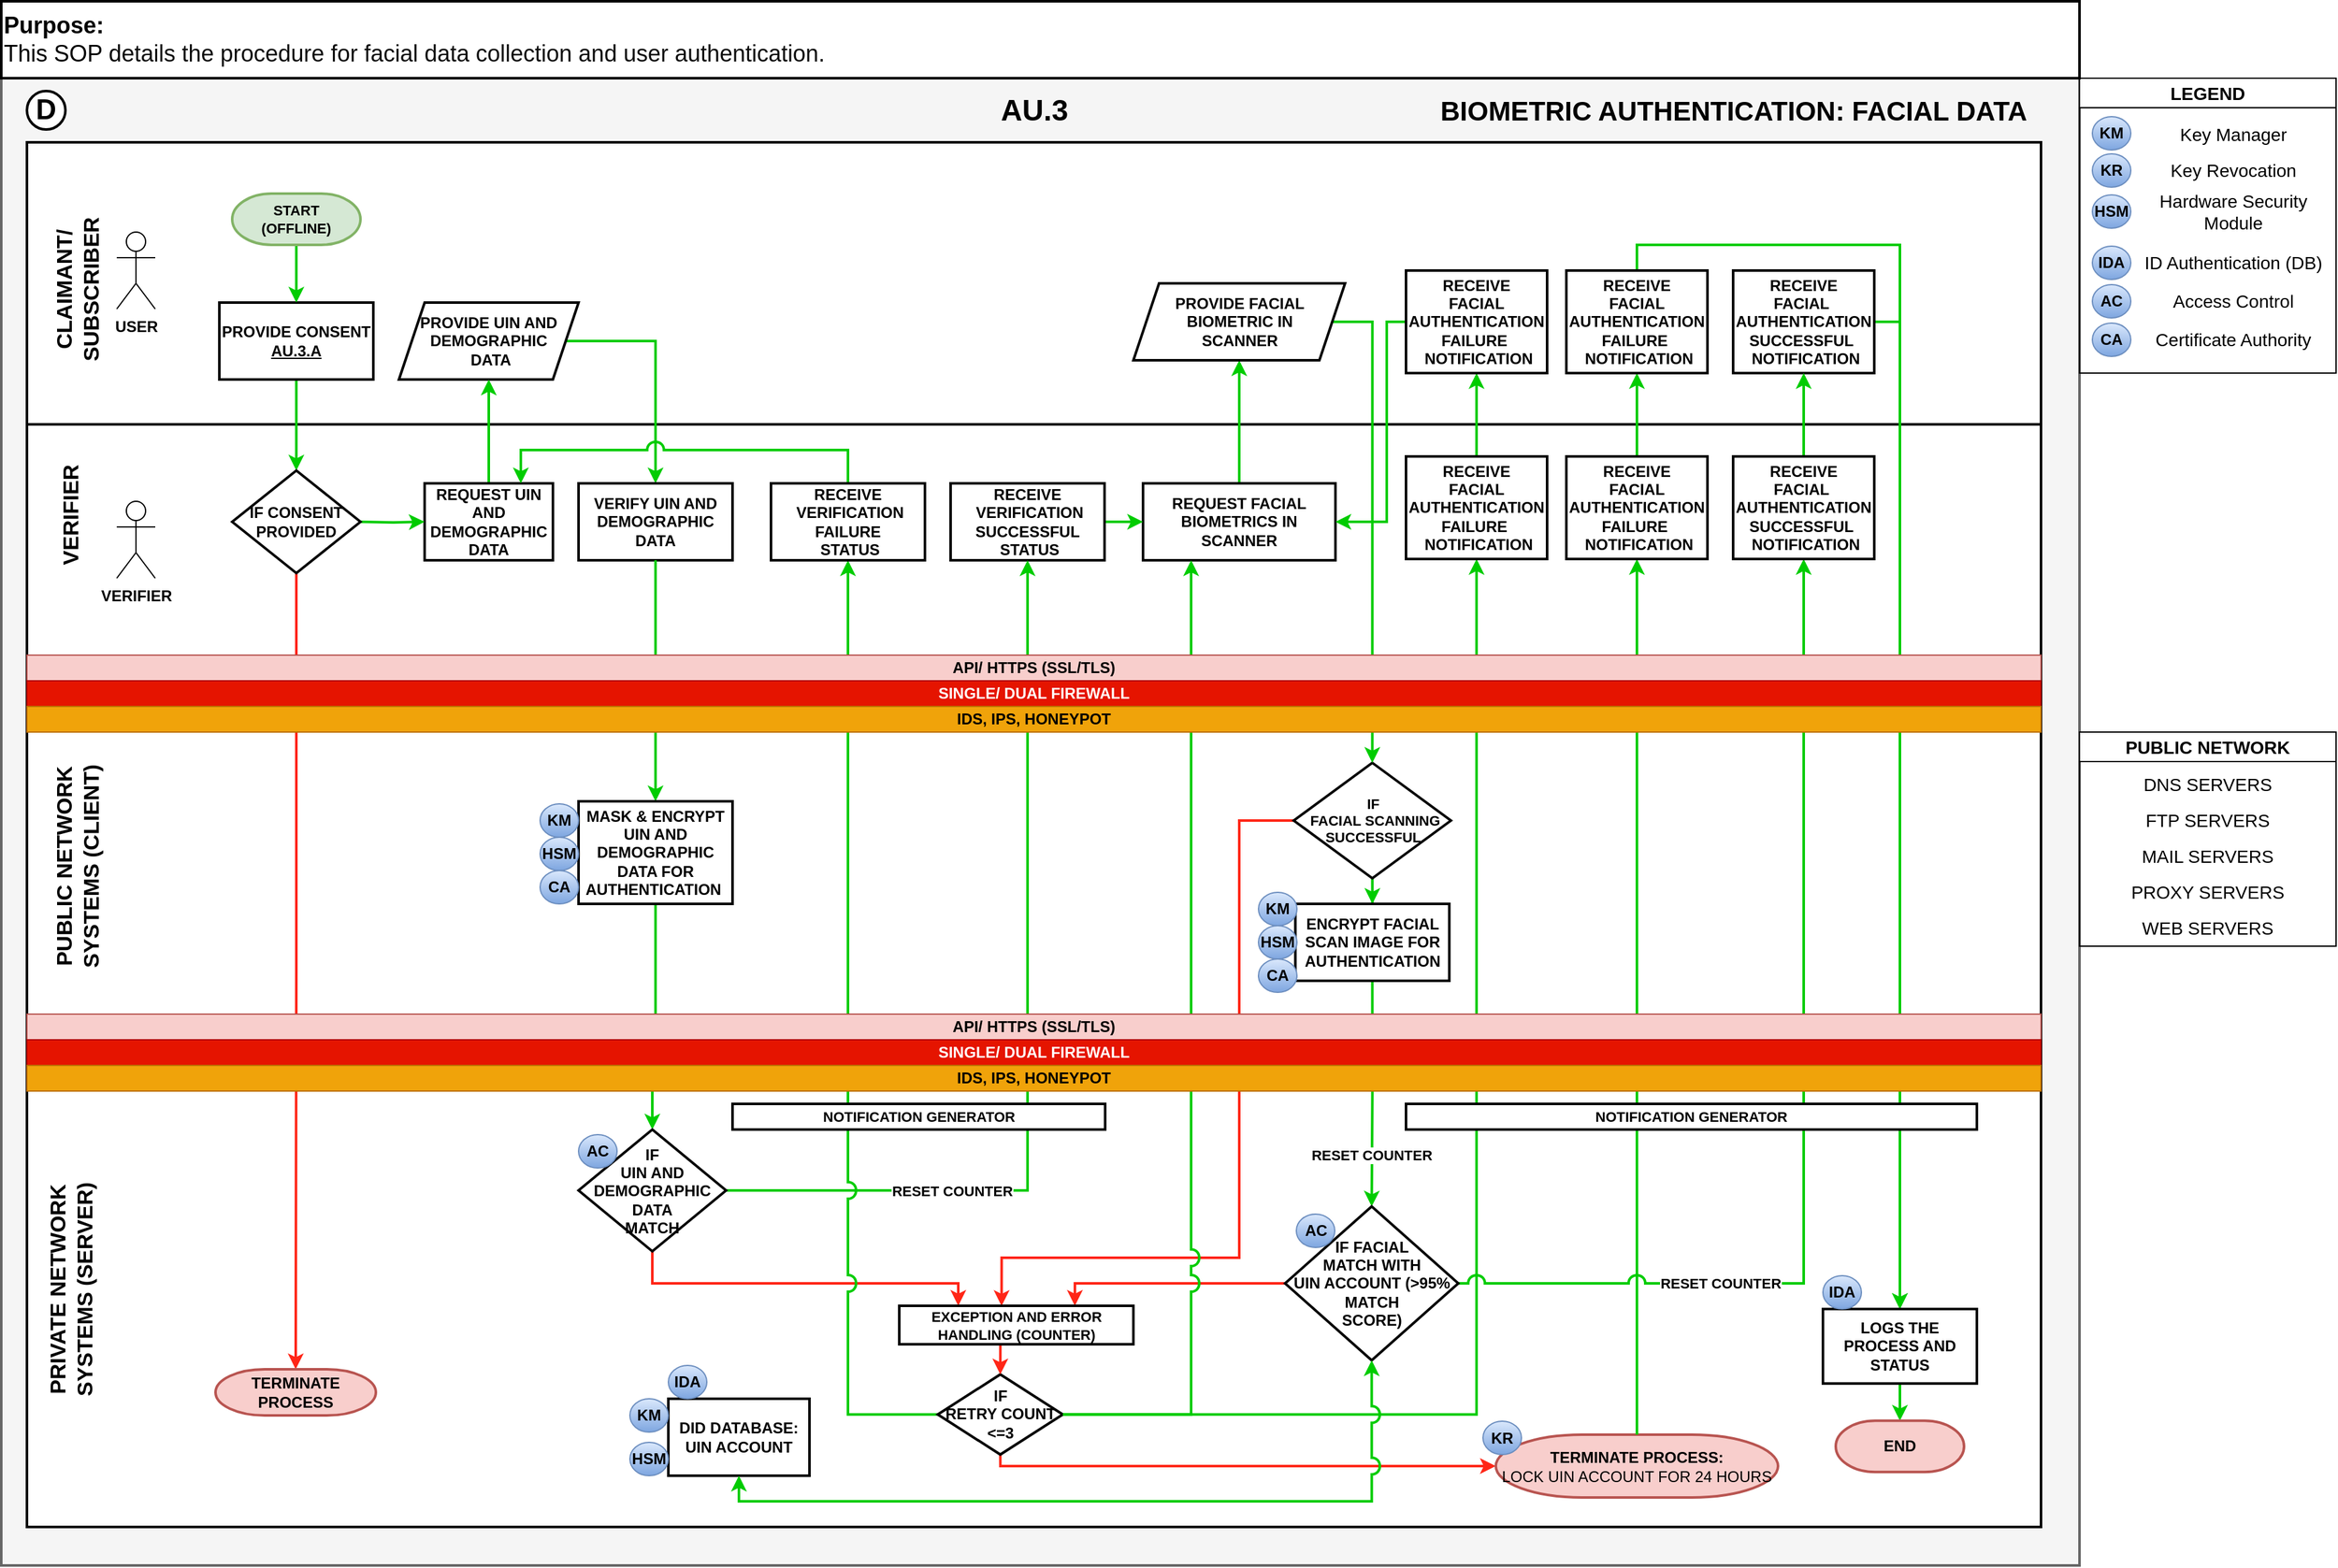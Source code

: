 <mxfile version="24.1.0" type="device">
  <diagram id="vp-JXyds5bN-aW-dB0vy" name="Page-1">
    <mxGraphModel dx="-2790" dy="1829" grid="1" gridSize="10" guides="1" tooltips="1" connect="1" arrows="1" fold="1" page="1" pageScale="1" pageWidth="1920" pageHeight="1200" math="0" shadow="0">
      <root>
        <mxCell id="0" />
        <mxCell id="1" parent="0" />
        <mxCell id="WGikCfpP0tgG0fMGWrLk-1" value="" style="rounded=0;whiteSpace=wrap;html=1;fontSize=22;fillColor=#f5f5f5;fontColor=#333333;strokeColor=#666666;direction=east;strokeWidth=2;fontStyle=1" parent="1" vertex="1">
          <mxGeometry x="3870" y="40" width="1620" height="1160" as="geometry" />
        </mxCell>
        <mxCell id="WGikCfpP0tgG0fMGWrLk-2" value="" style="rounded=0;whiteSpace=wrap;html=1;strokeWidth=2;fontStyle=1" parent="1" vertex="1">
          <mxGeometry x="3890" y="800" width="1570" height="370" as="geometry" />
        </mxCell>
        <mxCell id="WGikCfpP0tgG0fMGWrLk-3" value="" style="rounded=0;whiteSpace=wrap;html=1;strokeWidth=2;fontStyle=1" parent="1" vertex="1">
          <mxGeometry x="3890" y="90" width="1570" height="220" as="geometry" />
        </mxCell>
        <mxCell id="WGikCfpP0tgG0fMGWrLk-4" value="" style="rounded=0;whiteSpace=wrap;html=1;strokeWidth=2;fontStyle=1" parent="1" vertex="1">
          <mxGeometry x="3890" y="310" width="1570" height="220" as="geometry" />
        </mxCell>
        <mxCell id="WGikCfpP0tgG0fMGWrLk-5" value="" style="rounded=0;whiteSpace=wrap;html=1;strokeWidth=2;fontStyle=1" parent="1" vertex="1">
          <mxGeometry x="3890" y="530" width="1570" height="270" as="geometry" />
        </mxCell>
        <mxCell id="WGikCfpP0tgG0fMGWrLk-6" style="edgeStyle=orthogonalEdgeStyle;rounded=0;orthogonalLoop=1;jettySize=auto;html=1;exitX=0.5;exitY=1;exitDx=0;exitDy=0;strokeColor=#00CC00;strokeWidth=2;fontStyle=1" parent="1" source="WGikCfpP0tgG0fMGWrLk-7" target="WGikCfpP0tgG0fMGWrLk-25" edge="1">
          <mxGeometry relative="1" as="geometry" />
        </mxCell>
        <mxCell id="WGikCfpP0tgG0fMGWrLk-7" value="PROVIDE CONSENT&lt;br&gt;&lt;u&gt;AU.3.A&lt;/u&gt;" style="rounded=0;whiteSpace=wrap;html=1;strokeWidth=2;fontStyle=1" parent="1" vertex="1">
          <mxGeometry x="4040" y="215" width="120" height="60" as="geometry" />
        </mxCell>
        <mxCell id="WGikCfpP0tgG0fMGWrLk-8" style="edgeStyle=orthogonalEdgeStyle;rounded=0;orthogonalLoop=1;jettySize=auto;html=1;exitX=1;exitY=0.5;exitDx=0;exitDy=0;strokeColor=#00CC00;strokeWidth=2;fontStyle=1" parent="1" source="WGikCfpP0tgG0fMGWrLk-9" target="WGikCfpP0tgG0fMGWrLk-20" edge="1">
          <mxGeometry relative="1" as="geometry">
            <Array as="points">
              <mxPoint x="4380" y="245" />
            </Array>
          </mxGeometry>
        </mxCell>
        <mxCell id="WGikCfpP0tgG0fMGWrLk-9" value="PROVIDE UIN AND DEMOGRAPHIC&lt;br&gt;&amp;nbsp;DATA" style="rounded=0;whiteSpace=wrap;html=1;strokeWidth=2;fontStyle=1;shape=parallelogram;perimeter=parallelogramPerimeter;fixedSize=1;" parent="1" vertex="1">
          <mxGeometry x="4180" y="215" width="140" height="60" as="geometry" />
        </mxCell>
        <mxCell id="WGikCfpP0tgG0fMGWrLk-10" style="edgeStyle=orthogonalEdgeStyle;rounded=0;orthogonalLoop=1;jettySize=auto;html=1;exitX=0;exitY=0.5;exitDx=0;exitDy=0;entryX=0.437;entryY=0.004;entryDx=0;entryDy=0;strokeColor=#FF2617;strokeWidth=2;fontStyle=1;entryPerimeter=0;" parent="1" source="WGikCfpP0tgG0fMGWrLk-12" target="WGikCfpP0tgG0fMGWrLk-117" edge="1">
          <mxGeometry relative="1" as="geometry">
            <mxPoint x="4882.5" y="615" as="targetPoint" />
            <Array as="points">
              <mxPoint x="4835" y="619" />
              <mxPoint x="4835" y="960" />
              <mxPoint x="4650" y="960" />
            </Array>
          </mxGeometry>
        </mxCell>
        <mxCell id="WGikCfpP0tgG0fMGWrLk-11" value="" style="edgeStyle=orthogonalEdgeStyle;rounded=0;orthogonalLoop=1;jettySize=auto;html=1;strokeColor=#00CC00;strokeWidth=2;fontStyle=1;exitX=0.5;exitY=1;exitDx=0;exitDy=0;" parent="1" source="WGikCfpP0tgG0fMGWrLk-12" target="WGikCfpP0tgG0fMGWrLk-50" edge="1">
          <mxGeometry relative="1" as="geometry">
            <mxPoint x="4962.5" y="645" as="sourcePoint" />
          </mxGeometry>
        </mxCell>
        <mxCell id="WGikCfpP0tgG0fMGWrLk-12" value="IF&lt;br style=&quot;border-color: var(--border-color);&quot;&gt;&lt;font style=&quot;border-color: var(--border-color);&quot;&gt;&amp;nbsp;FACIAL SCANNING SUCCESSFUL&lt;/font&gt;" style="rounded=0;whiteSpace=wrap;html=1;strokeWidth=2;fontStyle=1;shape=rhombus;perimeter=rhombusPerimeter;fontSize=11;" parent="1" vertex="1">
          <mxGeometry x="4877.5" y="574" width="122.5" height="90" as="geometry" />
        </mxCell>
        <mxCell id="WGikCfpP0tgG0fMGWrLk-13" style="edgeStyle=orthogonalEdgeStyle;rounded=0;orthogonalLoop=1;jettySize=auto;html=1;exitX=1;exitY=0.5;exitDx=0;exitDy=0;strokeColor=#00CC00;strokeWidth=2;fontStyle=1;" parent="1" source="WGikCfpP0tgG0fMGWrLk-14" target="WGikCfpP0tgG0fMGWrLk-63" edge="1">
          <mxGeometry relative="1" as="geometry" />
        </mxCell>
        <mxCell id="WGikCfpP0tgG0fMGWrLk-14" value="RECEIVE&lt;br style=&quot;border-color: var(--border-color);&quot;&gt;FACIAL&amp;nbsp; AUTHENTICATION&lt;br style=&quot;border-color: var(--border-color);&quot;&gt;SUCCESSFUL&amp;nbsp;&lt;br style=&quot;border-color: var(--border-color);&quot;&gt;&amp;nbsp;NOTIFICATION" style="rounded=0;whiteSpace=wrap;html=1;strokeWidth=2;fontStyle=1" parent="1" vertex="1">
          <mxGeometry x="5220" y="190" width="110" height="80" as="geometry" />
        </mxCell>
        <mxCell id="WGikCfpP0tgG0fMGWrLk-15" style="edgeStyle=orthogonalEdgeStyle;rounded=0;orthogonalLoop=1;jettySize=auto;html=1;exitX=0.5;exitY=0;exitDx=0;exitDy=0;entryX=0.5;entryY=1;entryDx=0;entryDy=0;strokeColor=#00CC00;strokeWidth=2;fontStyle=1" parent="1" source="WGikCfpP0tgG0fMGWrLk-16" target="WGikCfpP0tgG0fMGWrLk-27" edge="1">
          <mxGeometry relative="1" as="geometry" />
        </mxCell>
        <mxCell id="WGikCfpP0tgG0fMGWrLk-16" value="REQUEST FACIAL BIOMETRICS IN SCANNER" style="rounded=0;whiteSpace=wrap;html=1;strokeWidth=2;fontStyle=1" parent="1" vertex="1">
          <mxGeometry x="4760" y="356" width="150" height="60" as="geometry" />
        </mxCell>
        <mxCell id="WGikCfpP0tgG0fMGWrLk-17" style="edgeStyle=orthogonalEdgeStyle;rounded=0;orthogonalLoop=1;jettySize=auto;html=1;exitX=1;exitY=0.5;exitDx=0;exitDy=0;strokeColor=#00CC00;strokeWidth=2;fontStyle=1" parent="1" source="WGikCfpP0tgG0fMGWrLk-18" target="WGikCfpP0tgG0fMGWrLk-16" edge="1">
          <mxGeometry relative="1" as="geometry" />
        </mxCell>
        <mxCell id="WGikCfpP0tgG0fMGWrLk-18" value="RECEIVE&lt;br&gt;&amp;nbsp;VERIFICATION&lt;br&gt;SUCCESSFUL&lt;br&gt;&amp;nbsp;STATUS" style="rounded=0;whiteSpace=wrap;html=1;strokeWidth=2;fontStyle=1" parent="1" vertex="1">
          <mxGeometry x="4610" y="356" width="120" height="60" as="geometry" />
        </mxCell>
        <mxCell id="WGikCfpP0tgG0fMGWrLk-19" style="edgeStyle=orthogonalEdgeStyle;rounded=0;orthogonalLoop=1;jettySize=auto;html=1;exitX=0.5;exitY=1;exitDx=0;exitDy=0;strokeColor=#00CC00;strokeWidth=2;fontStyle=1" parent="1" source="WGikCfpP0tgG0fMGWrLk-44" target="WGikCfpP0tgG0fMGWrLk-30" edge="1">
          <mxGeometry relative="1" as="geometry" />
        </mxCell>
        <mxCell id="WGikCfpP0tgG0fMGWrLk-20" value="VERIFY UIN AND DEMOGRAPHIC DATA" style="rounded=0;whiteSpace=wrap;html=1;strokeWidth=2;fontStyle=1" parent="1" vertex="1">
          <mxGeometry x="4320" y="356" width="120" height="60" as="geometry" />
        </mxCell>
        <mxCell id="WGikCfpP0tgG0fMGWrLk-21" style="edgeStyle=orthogonalEdgeStyle;rounded=0;orthogonalLoop=1;jettySize=auto;html=1;exitX=0.5;exitY=0;exitDx=0;exitDy=0;entryX=0.5;entryY=1;entryDx=0;entryDy=0;strokeColor=#00CC00;strokeWidth=2;fontStyle=1" parent="1" source="WGikCfpP0tgG0fMGWrLk-22" target="WGikCfpP0tgG0fMGWrLk-9" edge="1">
          <mxGeometry relative="1" as="geometry" />
        </mxCell>
        <mxCell id="WGikCfpP0tgG0fMGWrLk-22" value="REQUEST UIN AND DEMOGRAPHIC DATA" style="rounded=0;whiteSpace=wrap;html=1;strokeWidth=2;fontStyle=1" parent="1" vertex="1">
          <mxGeometry x="4200" y="356" width="100" height="60" as="geometry" />
        </mxCell>
        <mxCell id="WGikCfpP0tgG0fMGWrLk-23" value="" style="edgeStyle=orthogonalEdgeStyle;rounded=0;orthogonalLoop=1;jettySize=auto;html=1;exitX=1;exitY=0.5;exitDx=0;exitDy=0;entryX=0;entryY=0.5;entryDx=0;entryDy=0;strokeColor=#00CC00;strokeWidth=2;fontStyle=1;" parent="1" target="WGikCfpP0tgG0fMGWrLk-22" edge="1">
          <mxGeometry x="-0.22" y="16" relative="1" as="geometry">
            <mxPoint x="4150" y="386" as="sourcePoint" />
            <mxPoint as="offset" />
          </mxGeometry>
        </mxCell>
        <mxCell id="WGikCfpP0tgG0fMGWrLk-24" style="edgeStyle=orthogonalEdgeStyle;rounded=0;orthogonalLoop=1;jettySize=auto;html=1;exitX=0.5;exitY=1;exitDx=0;exitDy=0;entryX=0.5;entryY=0;entryDx=0;entryDy=0;entryPerimeter=0;strokeColor=#FF2617;strokeWidth=2;fontStyle=1;" parent="1" source="WGikCfpP0tgG0fMGWrLk-25" target="WGikCfpP0tgG0fMGWrLk-56" edge="1">
          <mxGeometry relative="1" as="geometry">
            <Array as="points" />
          </mxGeometry>
        </mxCell>
        <mxCell id="WGikCfpP0tgG0fMGWrLk-25" value="IF CONSENT PROVIDED" style="rounded=0;whiteSpace=wrap;html=1;strokeWidth=2;fontStyle=1;shape=rhombus;perimeter=rhombusPerimeter;" parent="1" vertex="1">
          <mxGeometry x="4050" y="346" width="100" height="80" as="geometry" />
        </mxCell>
        <mxCell id="WGikCfpP0tgG0fMGWrLk-26" style="edgeStyle=orthogonalEdgeStyle;rounded=0;orthogonalLoop=1;jettySize=auto;html=1;exitX=1;exitY=0.5;exitDx=0;exitDy=0;entryX=0.5;entryY=0;entryDx=0;entryDy=0;strokeColor=#00CC00;strokeWidth=2;fontStyle=1;" parent="1" source="WGikCfpP0tgG0fMGWrLk-27" target="WGikCfpP0tgG0fMGWrLk-12" edge="1">
          <mxGeometry relative="1" as="geometry">
            <Array as="points">
              <mxPoint x="4939" y="230" />
            </Array>
          </mxGeometry>
        </mxCell>
        <mxCell id="WGikCfpP0tgG0fMGWrLk-27" value="PROVIDE FACIAL BIOMETRIC IN &lt;br&gt;SCANNER" style="rounded=0;whiteSpace=wrap;html=1;strokeWidth=2;fontStyle=1;shape=parallelogram;perimeter=parallelogramPerimeter;fixedSize=1;" parent="1" vertex="1">
          <mxGeometry x="4752.5" y="200" width="165" height="60" as="geometry" />
        </mxCell>
        <mxCell id="WGikCfpP0tgG0fMGWrLk-28" value="RESET COUNTER" style="edgeStyle=orthogonalEdgeStyle;rounded=0;orthogonalLoop=1;jettySize=auto;html=1;exitX=1;exitY=0.5;exitDx=0;exitDy=0;entryX=0.5;entryY=1;entryDx=0;entryDy=0;strokeColor=#00CC00;strokeWidth=2;fontStyle=1" parent="1" source="WGikCfpP0tgG0fMGWrLk-30" target="WGikCfpP0tgG0fMGWrLk-18" edge="1">
          <mxGeometry x="-0.518" relative="1" as="geometry">
            <mxPoint x="1" as="offset" />
          </mxGeometry>
        </mxCell>
        <mxCell id="WGikCfpP0tgG0fMGWrLk-29" style="edgeStyle=orthogonalEdgeStyle;rounded=0;orthogonalLoop=1;jettySize=auto;html=1;exitX=0.5;exitY=1;exitDx=0;exitDy=0;entryX=0.25;entryY=0;entryDx=0;entryDy=0;strokeColor=#FF2617;strokeWidth=2;fontStyle=1;" parent="1" source="WGikCfpP0tgG0fMGWrLk-30" target="WGikCfpP0tgG0fMGWrLk-117" edge="1">
          <mxGeometry relative="1" as="geometry">
            <Array as="points">
              <mxPoint x="4378" y="980" />
              <mxPoint x="4616" y="980" />
              <mxPoint x="4616" y="997" />
            </Array>
          </mxGeometry>
        </mxCell>
        <mxCell id="WGikCfpP0tgG0fMGWrLk-31" style="edgeStyle=orthogonalEdgeStyle;rounded=0;orthogonalLoop=1;jettySize=auto;html=1;exitX=0.5;exitY=0;exitDx=0;exitDy=0;entryX=0.5;entryY=1;entryDx=0;entryDy=0;strokeColor=#00CC00;strokeWidth=2;fontStyle=1;" parent="1" source="WGikCfpP0tgG0fMGWrLk-86" target="WGikCfpP0tgG0fMGWrLk-14" edge="1">
          <mxGeometry relative="1" as="geometry">
            <Array as="points" />
          </mxGeometry>
        </mxCell>
        <mxCell id="WGikCfpP0tgG0fMGWrLk-32" style="edgeStyle=orthogonalEdgeStyle;rounded=0;orthogonalLoop=1;jettySize=auto;html=1;exitX=0;exitY=0.5;exitDx=0;exitDy=0;entryX=0.75;entryY=0;entryDx=0;entryDy=0;strokeColor=#FF2617;strokeWidth=2;fontStyle=1;" parent="1" source="WGikCfpP0tgG0fMGWrLk-33" target="WGikCfpP0tgG0fMGWrLk-117" edge="1">
          <mxGeometry relative="1" as="geometry">
            <mxPoint x="4932.5" y="1020" as="targetPoint" />
            <Array as="points">
              <mxPoint x="4707" y="980" />
            </Array>
          </mxGeometry>
        </mxCell>
        <mxCell id="WGikCfpP0tgG0fMGWrLk-34" value="AU.3" style="text;html=1;align=center;verticalAlign=middle;resizable=0;points=[];autosize=1;strokeColor=none;fillColor=none;strokeWidth=2;fontStyle=1;fontSize=23;" parent="1" vertex="1">
          <mxGeometry x="4635" y="45" width="80" height="40" as="geometry" />
        </mxCell>
        <mxCell id="WGikCfpP0tgG0fMGWrLk-35" value="BIOMETRIC AUTHENTICATION: FACIAL DATA" style="text;html=1;align=center;verticalAlign=middle;resizable=0;points=[];autosize=1;strokeColor=none;fillColor=none;strokeWidth=2;fontStyle=1;fontSize=21;" parent="1" vertex="1">
          <mxGeometry x="4980" y="45" width="480" height="40" as="geometry" />
        </mxCell>
        <mxCell id="WGikCfpP0tgG0fMGWrLk-36" value="VERIFIER" style="text;html=1;align=center;verticalAlign=middle;resizable=0;points=[];autosize=1;strokeColor=none;fillColor=none;strokeWidth=2;fontStyle=1;fontSize=17;horizontal=0;" parent="1" vertex="1">
          <mxGeometry x="3880" y="366" width="90" height="30" as="geometry" />
        </mxCell>
        <mxCell id="WGikCfpP0tgG0fMGWrLk-37" value="CLAIMANT/ &lt;br&gt;SUBSCRIBER" style="text;html=1;align=center;verticalAlign=middle;resizable=0;points=[];autosize=1;strokeColor=none;fillColor=none;strokeWidth=2;fontStyle=1;fontSize=17;horizontal=0;" parent="1" vertex="1">
          <mxGeometry x="3900" y="140" width="60" height="130" as="geometry" />
        </mxCell>
        <mxCell id="WGikCfpP0tgG0fMGWrLk-38" value="D" style="ellipse;whiteSpace=wrap;html=1;aspect=fixed;strokeWidth=2;fontStyle=1;fontSize=22;direction=south;" parent="1" vertex="1">
          <mxGeometry x="3890" y="50" width="30" height="30" as="geometry" />
        </mxCell>
        <mxCell id="WGikCfpP0tgG0fMGWrLk-39" style="edgeStyle=orthogonalEdgeStyle;rounded=0;orthogonalLoop=1;jettySize=auto;html=1;entryX=0.5;entryY=0;entryDx=0;entryDy=0;strokeColor=#00CC00;strokeWidth=2;fontStyle=1;" parent="1" source="WGikCfpP0tgG0fMGWrLk-40" target="WGikCfpP0tgG0fMGWrLk-7" edge="1">
          <mxGeometry relative="1" as="geometry" />
        </mxCell>
        <mxCell id="WGikCfpP0tgG0fMGWrLk-40" value="&lt;b style=&quot;font-size: 11px;&quot;&gt;START&lt;br&gt;(OFFLINE)&lt;br&gt;&lt;/b&gt;" style="strokeWidth=2;html=1;shape=mxgraph.flowchart.terminator;whiteSpace=wrap;fillColor=#d5e8d4;strokeColor=#82b366;fontSize=11;" parent="1" vertex="1">
          <mxGeometry x="4050" y="130" width="100" height="40" as="geometry" />
        </mxCell>
        <mxCell id="WGikCfpP0tgG0fMGWrLk-41" value="&lt;font style=&quot;font-size: 17px;&quot;&gt;PUBLIC NETWORK&lt;br style=&quot;border-color: var(--border-color);&quot;&gt;SYSTEMS (CLIENT)&lt;/font&gt;" style="text;html=1;align=center;verticalAlign=middle;resizable=0;points=[];autosize=1;strokeColor=none;fillColor=none;fontStyle=1;fontSize=17;strokeWidth=2;horizontal=0;" parent="1" vertex="1">
          <mxGeometry x="3900" y="570" width="60" height="170" as="geometry" />
        </mxCell>
        <mxCell id="WGikCfpP0tgG0fMGWrLk-42" value="&lt;font style=&quot;font-size: 17px;&quot;&gt;PRIVATE NETWORK&lt;br style=&quot;border-color: var(--border-color);&quot;&gt;SYSTEMS (SERVER)&lt;/font&gt;" style="text;html=1;align=center;verticalAlign=middle;resizable=0;points=[];autosize=1;strokeColor=none;fillColor=none;fontStyle=1;fontSize=17;strokeWidth=2;horizontal=0;" parent="1" vertex="1">
          <mxGeometry x="3895" y="895" width="60" height="180" as="geometry" />
        </mxCell>
        <mxCell id="WGikCfpP0tgG0fMGWrLk-43" value="" style="edgeStyle=orthogonalEdgeStyle;rounded=0;orthogonalLoop=1;jettySize=auto;html=1;exitX=0.5;exitY=1;exitDx=0;exitDy=0;strokeColor=#00CC00;strokeWidth=2;fontStyle=1" parent="1" source="WGikCfpP0tgG0fMGWrLk-20" target="WGikCfpP0tgG0fMGWrLk-44" edge="1">
          <mxGeometry relative="1" as="geometry">
            <mxPoint x="4380" y="450" as="sourcePoint" />
            <mxPoint x="4380" y="813" as="targetPoint" />
          </mxGeometry>
        </mxCell>
        <mxCell id="WGikCfpP0tgG0fMGWrLk-44" value="MASK &amp;amp; ENCRYPT UIN AND DEMOGRAPHIC DATA FOR AUTHENTICATION&amp;nbsp;" style="rounded=0;whiteSpace=wrap;html=1;strokeWidth=2;fontStyle=1" parent="1" vertex="1">
          <mxGeometry x="4320" y="604" width="120" height="80" as="geometry" />
        </mxCell>
        <mxCell id="WGikCfpP0tgG0fMGWrLk-45" style="edgeStyle=orthogonalEdgeStyle;rounded=0;orthogonalLoop=1;jettySize=auto;html=1;exitX=1;exitY=0.5;exitDx=0;exitDy=0;entryX=0.5;entryY=1;entryDx=0;entryDy=0;strokeColor=#00CC00;strokeWidth=2;fontStyle=1;jumpStyle=arc;jumpSize=11;" parent="1" source="WGikCfpP0tgG0fMGWrLk-47" target="WGikCfpP0tgG0fMGWrLk-103" edge="1">
          <mxGeometry relative="1" as="geometry">
            <Array as="points">
              <mxPoint x="4530" y="1082" />
            </Array>
          </mxGeometry>
        </mxCell>
        <mxCell id="WGikCfpP0tgG0fMGWrLk-46" style="edgeStyle=orthogonalEdgeStyle;rounded=0;orthogonalLoop=1;jettySize=auto;html=1;exitX=0.5;exitY=1;exitDx=0;exitDy=0;entryX=0;entryY=0.5;entryDx=0;entryDy=0;entryPerimeter=0;strokeColor=#FF2617;strokeWidth=2;fontStyle=1;" parent="1" source="WGikCfpP0tgG0fMGWrLk-47" target="WGikCfpP0tgG0fMGWrLk-58" edge="1">
          <mxGeometry relative="1" as="geometry">
            <Array as="points">
              <mxPoint x="4649" y="1122" />
            </Array>
          </mxGeometry>
        </mxCell>
        <mxCell id="i2ZzbaNFli4HOPRfwJ4D-3" style="edgeStyle=orthogonalEdgeStyle;rounded=0;orthogonalLoop=1;jettySize=auto;html=1;exitX=1;exitY=0.5;exitDx=0;exitDy=0;entryX=0.25;entryY=1;entryDx=0;entryDy=0;strokeColor=#00CC00;strokeWidth=2;fontStyle=1;jumpStyle=arc;jumpSize=11;" parent="1" source="WGikCfpP0tgG0fMGWrLk-47" target="WGikCfpP0tgG0fMGWrLk-16" edge="1">
          <mxGeometry relative="1" as="geometry" />
        </mxCell>
        <mxCell id="WGikCfpP0tgG0fMGWrLk-47" value="IF &lt;br&gt;RETRY COUNT &lt;br&gt;&amp;lt;=3" style="rounded=0;whiteSpace=wrap;html=1;fontStyle=1;strokeWidth=2;shape=rhombus;perimeter=rhombusPerimeter;" parent="1" vertex="1">
          <mxGeometry x="4600" y="1051" width="97.5" height="62.5" as="geometry" />
        </mxCell>
        <mxCell id="WGikCfpP0tgG0fMGWrLk-49" value="RESET COUNTER" style="edgeStyle=orthogonalEdgeStyle;rounded=0;orthogonalLoop=1;jettySize=auto;html=1;exitX=0.5;exitY=1;exitDx=0;exitDy=0;entryX=0.5;entryY=0;entryDx=0;entryDy=0;strokeColor=#00CC00;strokeWidth=2;fontStyle=1;" parent="1" source="WGikCfpP0tgG0fMGWrLk-50" target="WGikCfpP0tgG0fMGWrLk-33" edge="1">
          <mxGeometry x="0.547" relative="1" as="geometry">
            <mxPoint as="offset" />
          </mxGeometry>
        </mxCell>
        <mxCell id="WGikCfpP0tgG0fMGWrLk-50" value="ENCRYPT FACIAL SCAN IMAGE FOR AUTHENTICATION" style="rounded=0;whiteSpace=wrap;html=1;strokeWidth=2;fontStyle=1" parent="1" vertex="1">
          <mxGeometry x="4878.75" y="684" width="120" height="60" as="geometry" />
        </mxCell>
        <mxCell id="WGikCfpP0tgG0fMGWrLk-52" style="edgeStyle=orthogonalEdgeStyle;rounded=0;orthogonalLoop=1;jettySize=auto;html=1;exitX=1;exitY=0.5;exitDx=0;exitDy=0;entryX=0.5;entryY=1;entryDx=0;entryDy=0;strokeColor=#00CC00;strokeWidth=2;fontStyle=1;" parent="1" source="WGikCfpP0tgG0fMGWrLk-47" target="WGikCfpP0tgG0fMGWrLk-107" edge="1">
          <mxGeometry relative="1" as="geometry">
            <mxPoint x="4980" y="1065" as="sourcePoint" />
            <Array as="points">
              <mxPoint x="5020" y="1082" />
            </Array>
          </mxGeometry>
        </mxCell>
        <mxCell id="WGikCfpP0tgG0fMGWrLk-56" value="&lt;span style=&quot;border-color: var(--border-color);&quot;&gt;&lt;b&gt;TERMINATE PROCESS&lt;/b&gt;&lt;br&gt;&lt;/span&gt;" style="strokeWidth=2;html=1;shape=mxgraph.flowchart.terminator;whiteSpace=wrap;fillColor=#f8cecc;strokeColor=#b85450;" parent="1" vertex="1">
          <mxGeometry x="4037" y="1047" width="125" height="36" as="geometry" />
        </mxCell>
        <mxCell id="WGikCfpP0tgG0fMGWrLk-57" style="edgeStyle=orthogonalEdgeStyle;rounded=0;orthogonalLoop=1;jettySize=auto;html=1;exitX=0.5;exitY=0;exitDx=0;exitDy=0;exitPerimeter=0;strokeColor=#00CC00;strokeWidth=2;fontStyle=1;" parent="1" source="WGikCfpP0tgG0fMGWrLk-84" target="WGikCfpP0tgG0fMGWrLk-61" edge="1">
          <mxGeometry relative="1" as="geometry" />
        </mxCell>
        <mxCell id="WGikCfpP0tgG0fMGWrLk-58" value="&lt;span style=&quot;border-color: var(--border-color);&quot;&gt;&lt;b&gt;TERMINATE PROCESS:&lt;br&gt;&lt;/b&gt;LOCK UIN ACCOUNT FOR 24 HOURS&lt;br&gt;&lt;/span&gt;" style="strokeWidth=2;html=1;shape=mxgraph.flowchart.terminator;whiteSpace=wrap;fillColor=#f8cecc;strokeColor=#b85450;" parent="1" vertex="1">
          <mxGeometry x="5035" y="1098" width="220" height="49" as="geometry" />
        </mxCell>
        <mxCell id="WGikCfpP0tgG0fMGWrLk-59" value="KR" style="ellipse;whiteSpace=wrap;html=1;fillColor=#dae8fc;strokeColor=#6c8ebf;gradientColor=#7ea6e0;fontStyle=1" parent="1" vertex="1">
          <mxGeometry x="5025" y="1087.5" width="30" height="26" as="geometry" />
        </mxCell>
        <mxCell id="WGikCfpP0tgG0fMGWrLk-60" style="edgeStyle=orthogonalEdgeStyle;rounded=0;orthogonalLoop=1;jettySize=auto;html=1;exitX=0.5;exitY=0;exitDx=0;exitDy=0;strokeColor=#00CC00;strokeWidth=2;fontStyle=1;" parent="1" source="WGikCfpP0tgG0fMGWrLk-61" target="WGikCfpP0tgG0fMGWrLk-63" edge="1">
          <mxGeometry relative="1" as="geometry" />
        </mxCell>
        <mxCell id="WGikCfpP0tgG0fMGWrLk-61" value="RECEIVE&lt;br style=&quot;border-color: var(--border-color);&quot;&gt;FACIAL AUTHENTICATION&lt;br style=&quot;border-color: var(--border-color);&quot;&gt;FAILURE&amp;nbsp;&lt;br style=&quot;border-color: var(--border-color);&quot;&gt;&amp;nbsp;NOTIFICATION" style="rounded=0;whiteSpace=wrap;html=1;strokeWidth=2;fontStyle=1" parent="1" vertex="1">
          <mxGeometry x="5090" y="190" width="110" height="80" as="geometry" />
        </mxCell>
        <mxCell id="WGikCfpP0tgG0fMGWrLk-62" value="" style="edgeStyle=orthogonalEdgeStyle;rounded=0;orthogonalLoop=1;jettySize=auto;html=1;strokeColor=#00CC00;fontStyle=1;strokeWidth=2;" parent="1" source="WGikCfpP0tgG0fMGWrLk-63" target="WGikCfpP0tgG0fMGWrLk-64" edge="1">
          <mxGeometry relative="1" as="geometry" />
        </mxCell>
        <mxCell id="WGikCfpP0tgG0fMGWrLk-63" value="LOGS THE PROCESS AND STATUS" style="rounded=0;whiteSpace=wrap;html=1;fontStyle=1;strokeWidth=2;" parent="1" vertex="1">
          <mxGeometry x="5290" y="1000" width="120" height="58.12" as="geometry" />
        </mxCell>
        <mxCell id="WGikCfpP0tgG0fMGWrLk-64" value="&lt;b&gt;END&lt;/b&gt;" style="strokeWidth=2;html=1;shape=mxgraph.flowchart.terminator;whiteSpace=wrap;fillColor=#f8cecc;strokeColor=#b85450;" parent="1" vertex="1">
          <mxGeometry x="5300" y="1087.12" width="100" height="40" as="geometry" />
        </mxCell>
        <mxCell id="WGikCfpP0tgG0fMGWrLk-65" value="IDA" style="ellipse;whiteSpace=wrap;html=1;fillColor=#dae8fc;strokeColor=#6c8ebf;gradientColor=#7ea6e0;fontStyle=1" parent="1" vertex="1">
          <mxGeometry x="5290" y="974" width="30" height="26" as="geometry" />
        </mxCell>
        <mxCell id="WGikCfpP0tgG0fMGWrLk-67" value="KM" style="ellipse;whiteSpace=wrap;html=1;fillColor=#dae8fc;strokeColor=#6c8ebf;gradientColor=#7ea6e0;fontStyle=1" parent="1" vertex="1">
          <mxGeometry x="4290" y="606" width="30" height="26" as="geometry" />
        </mxCell>
        <mxCell id="WGikCfpP0tgG0fMGWrLk-68" value="HSM" style="ellipse;whiteSpace=wrap;html=1;fillColor=#dae8fc;strokeColor=#6c8ebf;gradientColor=#7ea6e0;fontStyle=1" parent="1" vertex="1">
          <mxGeometry x="4290" y="632" width="30" height="26" as="geometry" />
        </mxCell>
        <mxCell id="WGikCfpP0tgG0fMGWrLk-69" value="CA" style="ellipse;whiteSpace=wrap;html=1;fillColor=#dae8fc;strokeColor=#6c8ebf;gradientColor=#7ea6e0;fontStyle=1" parent="1" vertex="1">
          <mxGeometry x="4290" y="658" width="30" height="26" as="geometry" />
        </mxCell>
        <mxCell id="WGikCfpP0tgG0fMGWrLk-70" value="&lt;font style=&quot;font-size: 14px;&quot;&gt;LEGEND&lt;/font&gt;" style="swimlane;whiteSpace=wrap;html=1;" parent="1" vertex="1">
          <mxGeometry x="5490" y="40" width="200" height="230" as="geometry" />
        </mxCell>
        <mxCell id="WGikCfpP0tgG0fMGWrLk-71" value="KM" style="ellipse;whiteSpace=wrap;html=1;fillColor=#dae8fc;strokeColor=#6c8ebf;gradientColor=#7ea6e0;fontStyle=1" parent="WGikCfpP0tgG0fMGWrLk-70" vertex="1">
          <mxGeometry x="10" y="30" width="30" height="26" as="geometry" />
        </mxCell>
        <mxCell id="WGikCfpP0tgG0fMGWrLk-72" value="IDA" style="ellipse;whiteSpace=wrap;html=1;fillColor=#dae8fc;strokeColor=#6c8ebf;gradientColor=#7ea6e0;fontStyle=1" parent="WGikCfpP0tgG0fMGWrLk-70" vertex="1">
          <mxGeometry x="10" y="131" width="30" height="26" as="geometry" />
        </mxCell>
        <mxCell id="WGikCfpP0tgG0fMGWrLk-73" value="HSM" style="ellipse;whiteSpace=wrap;html=1;fillColor=#dae8fc;strokeColor=#6c8ebf;gradientColor=#7ea6e0;fontStyle=1" parent="WGikCfpP0tgG0fMGWrLk-70" vertex="1">
          <mxGeometry x="10" y="91" width="30" height="26" as="geometry" />
        </mxCell>
        <mxCell id="WGikCfpP0tgG0fMGWrLk-74" value="KR" style="ellipse;whiteSpace=wrap;html=1;fillColor=#dae8fc;strokeColor=#6c8ebf;gradientColor=#7ea6e0;fontStyle=1" parent="WGikCfpP0tgG0fMGWrLk-70" vertex="1">
          <mxGeometry x="10" y="59" width="30" height="26" as="geometry" />
        </mxCell>
        <mxCell id="WGikCfpP0tgG0fMGWrLk-75" value="Key Manager" style="text;html=1;strokeColor=none;fillColor=none;align=center;verticalAlign=middle;whiteSpace=wrap;rounded=0;fontSize=14;" parent="WGikCfpP0tgG0fMGWrLk-70" vertex="1">
          <mxGeometry x="40" y="30" width="160" height="28" as="geometry" />
        </mxCell>
        <mxCell id="WGikCfpP0tgG0fMGWrLk-76" value="Key Revocation" style="text;html=1;strokeColor=none;fillColor=none;align=center;verticalAlign=middle;whiteSpace=wrap;rounded=0;fontSize=14;" parent="WGikCfpP0tgG0fMGWrLk-70" vertex="1">
          <mxGeometry x="40" y="58" width="160" height="28" as="geometry" />
        </mxCell>
        <mxCell id="WGikCfpP0tgG0fMGWrLk-77" value="Hardware Security Module" style="text;html=1;strokeColor=none;fillColor=none;align=center;verticalAlign=middle;whiteSpace=wrap;rounded=0;fontSize=14;" parent="WGikCfpP0tgG0fMGWrLk-70" vertex="1">
          <mxGeometry x="40" y="90" width="160" height="28" as="geometry" />
        </mxCell>
        <mxCell id="WGikCfpP0tgG0fMGWrLk-78" value="ID Authentication (DB)" style="text;html=1;strokeColor=none;fillColor=none;align=center;verticalAlign=middle;whiteSpace=wrap;rounded=0;fontSize=14;" parent="WGikCfpP0tgG0fMGWrLk-70" vertex="1">
          <mxGeometry x="40" y="130" width="160" height="28" as="geometry" />
        </mxCell>
        <mxCell id="WGikCfpP0tgG0fMGWrLk-79" value="AC" style="ellipse;whiteSpace=wrap;html=1;fillColor=#dae8fc;strokeColor=#6c8ebf;gradientColor=#7ea6e0;fontStyle=1" parent="WGikCfpP0tgG0fMGWrLk-70" vertex="1">
          <mxGeometry x="10" y="161" width="30" height="26" as="geometry" />
        </mxCell>
        <mxCell id="WGikCfpP0tgG0fMGWrLk-80" value="Access Control" style="text;html=1;strokeColor=none;fillColor=none;align=center;verticalAlign=middle;whiteSpace=wrap;rounded=0;fontSize=14;" parent="WGikCfpP0tgG0fMGWrLk-70" vertex="1">
          <mxGeometry x="40" y="160" width="160" height="28" as="geometry" />
        </mxCell>
        <mxCell id="WGikCfpP0tgG0fMGWrLk-81" value="Certificate Authority" style="text;html=1;strokeColor=none;fillColor=none;align=center;verticalAlign=middle;whiteSpace=wrap;rounded=0;fontSize=14;" parent="WGikCfpP0tgG0fMGWrLk-70" vertex="1">
          <mxGeometry x="40" y="190" width="160" height="28" as="geometry" />
        </mxCell>
        <mxCell id="WGikCfpP0tgG0fMGWrLk-82" value="CA" style="ellipse;whiteSpace=wrap;html=1;fillColor=#dae8fc;strokeColor=#6c8ebf;gradientColor=#7ea6e0;fontStyle=1" parent="WGikCfpP0tgG0fMGWrLk-70" vertex="1">
          <mxGeometry x="10" y="191" width="30" height="26" as="geometry" />
        </mxCell>
        <mxCell id="WGikCfpP0tgG0fMGWrLk-83" value="" style="edgeStyle=orthogonalEdgeStyle;rounded=0;orthogonalLoop=1;jettySize=auto;html=1;exitX=0.5;exitY=0;exitDx=0;exitDy=0;exitPerimeter=0;strokeColor=#00CC00;strokeWidth=2;fontStyle=1;" parent="1" source="WGikCfpP0tgG0fMGWrLk-58" target="WGikCfpP0tgG0fMGWrLk-84" edge="1">
          <mxGeometry relative="1" as="geometry">
            <mxPoint x="5165" y="1004" as="sourcePoint" />
            <mxPoint x="5165" y="270" as="targetPoint" />
          </mxGeometry>
        </mxCell>
        <mxCell id="WGikCfpP0tgG0fMGWrLk-84" value="RECEIVE&lt;br style=&quot;border-color: var(--border-color);&quot;&gt;FACIAL AUTHENTICATION&lt;br style=&quot;border-color: var(--border-color);&quot;&gt;FAILURE&amp;nbsp;&lt;br style=&quot;border-color: var(--border-color);&quot;&gt;&amp;nbsp;NOTIFICATION" style="rounded=0;whiteSpace=wrap;html=1;strokeWidth=2;fontStyle=1" parent="1" vertex="1">
          <mxGeometry x="5090" y="335" width="110" height="80" as="geometry" />
        </mxCell>
        <mxCell id="WGikCfpP0tgG0fMGWrLk-85" value="RESET COUNTER" style="edgeStyle=orthogonalEdgeStyle;rounded=0;orthogonalLoop=1;jettySize=auto;html=1;exitX=1;exitY=0.5;exitDx=0;exitDy=0;entryX=0.5;entryY=1;entryDx=0;entryDy=0;strokeColor=#00CC00;strokeWidth=2;fontStyle=1;jumpStyle=arc;jumpSize=11;" parent="1" source="WGikCfpP0tgG0fMGWrLk-33" target="WGikCfpP0tgG0fMGWrLk-86" edge="1">
          <mxGeometry x="-0.51" relative="1" as="geometry">
            <Array as="points">
              <mxPoint x="5275" y="980" />
            </Array>
            <mxPoint x="5333" y="880" as="sourcePoint" />
            <mxPoint x="5360" y="270" as="targetPoint" />
            <mxPoint as="offset" />
          </mxGeometry>
        </mxCell>
        <mxCell id="WGikCfpP0tgG0fMGWrLk-86" value="RECEIVE&lt;br style=&quot;border-color: var(--border-color);&quot;&gt;FACIAL&amp;nbsp; AUTHENTICATION&lt;br style=&quot;border-color: var(--border-color);&quot;&gt;SUCCESSFUL&amp;nbsp;&lt;br style=&quot;border-color: var(--border-color);&quot;&gt;&amp;nbsp;NOTIFICATION" style="rounded=0;whiteSpace=wrap;html=1;strokeWidth=2;fontStyle=1" parent="1" vertex="1">
          <mxGeometry x="5220" y="335" width="110" height="80" as="geometry" />
        </mxCell>
        <mxCell id="WGikCfpP0tgG0fMGWrLk-87" value="" style="group" parent="1" vertex="1" connectable="0">
          <mxGeometry x="3890" y="490" width="1570" height="60" as="geometry" />
        </mxCell>
        <mxCell id="WGikCfpP0tgG0fMGWrLk-88" value="API/ HTTPS (SSL/TLS)" style="shape=label;whiteSpace=wrap;html=1;boundedLbl=1;backgroundOutline=1;darkOpacity=0.05;darkOpacity2=0.1;fillColor=#f8cecc;strokeColor=#b85450;rounded=0;fontStyle=1" parent="WGikCfpP0tgG0fMGWrLk-87" vertex="1">
          <mxGeometry width="1570.0" height="20" as="geometry" />
        </mxCell>
        <mxCell id="WGikCfpP0tgG0fMGWrLk-89" value="" style="group" parent="WGikCfpP0tgG0fMGWrLk-87" vertex="1" connectable="0">
          <mxGeometry y="20" width="1570.0" height="40" as="geometry" />
        </mxCell>
        <mxCell id="WGikCfpP0tgG0fMGWrLk-90" value="&lt;b&gt;SINGLE/ DUAL FIREWALL&lt;/b&gt;" style="shape=label;whiteSpace=wrap;html=1;boundedLbl=1;backgroundOutline=1;darkOpacity=0.05;darkOpacity2=0.1;fillColor=#e51400;fontColor=#ffffff;strokeColor=#B20000;rounded=0;" parent="WGikCfpP0tgG0fMGWrLk-89" vertex="1">
          <mxGeometry width="1570.0" height="20" as="geometry" />
        </mxCell>
        <mxCell id="WGikCfpP0tgG0fMGWrLk-91" value="&lt;b&gt;IDS, IPS, HONEYPOT&lt;/b&gt;" style="shape=label;whiteSpace=wrap;html=1;boundedLbl=1;backgroundOutline=1;darkOpacity=0.05;darkOpacity2=0.1;fillColor=#f0a30a;strokeColor=#BD7000;rounded=0;fontColor=#000000;" parent="WGikCfpP0tgG0fMGWrLk-89" vertex="1">
          <mxGeometry y="20" width="1570.0" height="20" as="geometry" />
        </mxCell>
        <mxCell id="WGikCfpP0tgG0fMGWrLk-92" value="" style="group" parent="1" vertex="1" connectable="0">
          <mxGeometry x="3890" y="770" width="1570" height="60" as="geometry" />
        </mxCell>
        <mxCell id="WGikCfpP0tgG0fMGWrLk-93" value="API/ HTTPS (SSL/TLS)" style="shape=label;whiteSpace=wrap;html=1;boundedLbl=1;backgroundOutline=1;darkOpacity=0.05;darkOpacity2=0.1;fillColor=#f8cecc;strokeColor=#b85450;rounded=0;fontStyle=1" parent="WGikCfpP0tgG0fMGWrLk-92" vertex="1">
          <mxGeometry width="1570.0" height="20" as="geometry" />
        </mxCell>
        <mxCell id="WGikCfpP0tgG0fMGWrLk-94" value="" style="group" parent="WGikCfpP0tgG0fMGWrLk-92" vertex="1" connectable="0">
          <mxGeometry y="20" width="1570.0" height="40" as="geometry" />
        </mxCell>
        <mxCell id="WGikCfpP0tgG0fMGWrLk-95" value="&lt;b&gt;SINGLE/ DUAL FIREWALL&lt;/b&gt;" style="shape=label;whiteSpace=wrap;html=1;boundedLbl=1;backgroundOutline=1;darkOpacity=0.05;darkOpacity2=0.1;fillColor=#e51400;fontColor=#ffffff;strokeColor=#B20000;rounded=0;" parent="WGikCfpP0tgG0fMGWrLk-94" vertex="1">
          <mxGeometry width="1570.0" height="20" as="geometry" />
        </mxCell>
        <mxCell id="WGikCfpP0tgG0fMGWrLk-96" value="&lt;b&gt;IDS, IPS, HONEYPOT&lt;/b&gt;" style="shape=label;whiteSpace=wrap;html=1;boundedLbl=1;backgroundOutline=1;darkOpacity=0.05;darkOpacity2=0.1;fillColor=#f0a30a;strokeColor=#BD7000;rounded=0;fontColor=#000000;" parent="WGikCfpP0tgG0fMGWrLk-94" vertex="1">
          <mxGeometry y="20" width="1570.0" height="20" as="geometry" />
        </mxCell>
        <mxCell id="WGikCfpP0tgG0fMGWrLk-97" value="USER" style="shape=umlActor;verticalLabelPosition=bottom;verticalAlign=top;html=1;outlineConnect=0;fontStyle=1" parent="1" vertex="1">
          <mxGeometry x="3960" y="160" width="30" height="60" as="geometry" />
        </mxCell>
        <mxCell id="WGikCfpP0tgG0fMGWrLk-98" value="VERIFIER" style="shape=umlActor;verticalLabelPosition=bottom;verticalAlign=top;html=1;outlineConnect=0;fontStyle=1" parent="1" vertex="1">
          <mxGeometry x="3960" y="370" width="30" height="60" as="geometry" />
        </mxCell>
        <mxCell id="WGikCfpP0tgG0fMGWrLk-99" value="KM" style="ellipse;whiteSpace=wrap;html=1;fillColor=#dae8fc;strokeColor=#6c8ebf;gradientColor=#7ea6e0;fontStyle=1" parent="1" vertex="1">
          <mxGeometry x="4850" y="675" width="30" height="26" as="geometry" />
        </mxCell>
        <mxCell id="WGikCfpP0tgG0fMGWrLk-100" value="HSM" style="ellipse;whiteSpace=wrap;html=1;fillColor=#dae8fc;strokeColor=#6c8ebf;gradientColor=#7ea6e0;fontStyle=1" parent="1" vertex="1">
          <mxGeometry x="4850" y="701" width="30" height="26" as="geometry" />
        </mxCell>
        <mxCell id="WGikCfpP0tgG0fMGWrLk-101" value="CA" style="ellipse;whiteSpace=wrap;html=1;fillColor=#dae8fc;strokeColor=#6c8ebf;gradientColor=#7ea6e0;fontStyle=1" parent="1" vertex="1">
          <mxGeometry x="4850" y="727" width="30" height="26" as="geometry" />
        </mxCell>
        <mxCell id="WGikCfpP0tgG0fMGWrLk-102" style="edgeStyle=orthogonalEdgeStyle;rounded=0;orthogonalLoop=1;jettySize=auto;html=1;exitX=0.5;exitY=0;exitDx=0;exitDy=0;entryX=0.75;entryY=0;entryDx=0;entryDy=0;strokeColor=#00CC00;strokeWidth=2;fontStyle=1;jumpStyle=arc;jumpSize=11;" parent="1" source="WGikCfpP0tgG0fMGWrLk-103" target="WGikCfpP0tgG0fMGWrLk-22" edge="1">
          <mxGeometry relative="1" as="geometry">
            <Array as="points">
              <mxPoint x="4530" y="330" />
              <mxPoint x="4275" y="330" />
            </Array>
          </mxGeometry>
        </mxCell>
        <mxCell id="WGikCfpP0tgG0fMGWrLk-103" value="RECEIVE&lt;br&gt;&amp;nbsp;VERIFICATION&lt;br&gt;FAILURE&lt;br&gt;&amp;nbsp;STATUS" style="rounded=0;whiteSpace=wrap;html=1;strokeWidth=2;fontStyle=1" parent="1" vertex="1">
          <mxGeometry x="4470" y="356" width="120" height="60" as="geometry" />
        </mxCell>
        <mxCell id="WGikCfpP0tgG0fMGWrLk-104" value="NOTIFICATION GENERATOR" style="rounded=0;whiteSpace=wrap;html=1;fontStyle=1;strokeWidth=2;fontSize=11;fillColor=default;strokeColor=default;" parent="1" vertex="1">
          <mxGeometry x="4440" y="840" width="290.5" height="20" as="geometry" />
        </mxCell>
        <mxCell id="WGikCfpP0tgG0fMGWrLk-106" style="edgeStyle=orthogonalEdgeStyle;rounded=0;orthogonalLoop=1;jettySize=auto;html=1;exitX=0.5;exitY=0;exitDx=0;exitDy=0;entryX=0.5;entryY=1;entryDx=0;entryDy=0;strokeColor=#00CC00;strokeWidth=2;fontStyle=1;" parent="1" source="WGikCfpP0tgG0fMGWrLk-107" target="WGikCfpP0tgG0fMGWrLk-109" edge="1">
          <mxGeometry relative="1" as="geometry" />
        </mxCell>
        <mxCell id="WGikCfpP0tgG0fMGWrLk-107" value="RECEIVE&lt;br style=&quot;border-color: var(--border-color);&quot;&gt;FACIAL AUTHENTICATION&lt;br style=&quot;border-color: var(--border-color);&quot;&gt;FAILURE&amp;nbsp;&lt;br style=&quot;border-color: var(--border-color);&quot;&gt;&amp;nbsp;NOTIFICATION" style="rounded=0;whiteSpace=wrap;html=1;strokeWidth=2;fontStyle=1" parent="1" vertex="1">
          <mxGeometry x="4965" y="335" width="110" height="80" as="geometry" />
        </mxCell>
        <mxCell id="WGikCfpP0tgG0fMGWrLk-108" style="edgeStyle=orthogonalEdgeStyle;rounded=0;orthogonalLoop=1;jettySize=auto;html=1;exitX=0;exitY=0.5;exitDx=0;exitDy=0;entryX=1;entryY=0.5;entryDx=0;entryDy=0;strokeColor=#00CC00;strokeWidth=2;fontStyle=1;" parent="1" source="WGikCfpP0tgG0fMGWrLk-109" target="WGikCfpP0tgG0fMGWrLk-16" edge="1">
          <mxGeometry relative="1" as="geometry">
            <Array as="points">
              <mxPoint x="4950" y="230" />
              <mxPoint x="4950" y="386" />
            </Array>
          </mxGeometry>
        </mxCell>
        <mxCell id="WGikCfpP0tgG0fMGWrLk-109" value="RECEIVE&lt;br style=&quot;border-color: var(--border-color);&quot;&gt;FACIAL AUTHENTICATION&lt;br style=&quot;border-color: var(--border-color);&quot;&gt;FAILURE&amp;nbsp;&lt;br style=&quot;border-color: var(--border-color);&quot;&gt;&amp;nbsp;NOTIFICATION" style="rounded=0;whiteSpace=wrap;html=1;strokeWidth=2;fontStyle=1" parent="1" vertex="1">
          <mxGeometry x="4965" y="190" width="110" height="80" as="geometry" />
        </mxCell>
        <mxCell id="WGikCfpP0tgG0fMGWrLk-110" value="NOTIFICATION GENERATOR" style="rounded=0;whiteSpace=wrap;html=1;fontStyle=1;strokeWidth=2;fontSize=11;fillColor=default;strokeColor=default;" parent="1" vertex="1">
          <mxGeometry x="4965" y="840" width="445" height="20" as="geometry" />
        </mxCell>
        <mxCell id="WGikCfpP0tgG0fMGWrLk-111" value="&lt;font style=&quot;font-size: 14px;&quot;&gt;PUBLIC NETWORK&lt;/font&gt;" style="swimlane;whiteSpace=wrap;html=1;" parent="1" vertex="1">
          <mxGeometry x="5490" y="550" width="200" height="167" as="geometry" />
        </mxCell>
        <mxCell id="WGikCfpP0tgG0fMGWrLk-112" value="DNS SERVERS" style="text;html=1;strokeColor=none;fillColor=none;align=center;verticalAlign=middle;whiteSpace=wrap;rounded=0;fontSize=14;" parent="WGikCfpP0tgG0fMGWrLk-111" vertex="1">
          <mxGeometry y="27" width="200" height="28" as="geometry" />
        </mxCell>
        <mxCell id="WGikCfpP0tgG0fMGWrLk-113" value="FTP SERVERS" style="text;html=1;strokeColor=none;fillColor=none;align=center;verticalAlign=middle;whiteSpace=wrap;rounded=0;fontSize=14;" parent="WGikCfpP0tgG0fMGWrLk-111" vertex="1">
          <mxGeometry y="55" width="200" height="28" as="geometry" />
        </mxCell>
        <mxCell id="WGikCfpP0tgG0fMGWrLk-114" value="MAIL SERVERS" style="text;html=1;strokeColor=none;fillColor=none;align=center;verticalAlign=middle;whiteSpace=wrap;rounded=0;fontSize=14;" parent="WGikCfpP0tgG0fMGWrLk-111" vertex="1">
          <mxGeometry y="83" width="200" height="28" as="geometry" />
        </mxCell>
        <mxCell id="WGikCfpP0tgG0fMGWrLk-115" value="PROXY SERVERS" style="text;html=1;strokeColor=none;fillColor=none;align=center;verticalAlign=middle;whiteSpace=wrap;rounded=0;fontSize=14;" parent="WGikCfpP0tgG0fMGWrLk-111" vertex="1">
          <mxGeometry y="111" width="200" height="28" as="geometry" />
        </mxCell>
        <mxCell id="WGikCfpP0tgG0fMGWrLk-116" value="WEB SERVERS" style="text;html=1;strokeColor=none;fillColor=none;align=center;verticalAlign=middle;whiteSpace=wrap;rounded=0;fontSize=14;" parent="WGikCfpP0tgG0fMGWrLk-111" vertex="1">
          <mxGeometry y="139" width="200" height="28" as="geometry" />
        </mxCell>
        <mxCell id="XrbiAL3E6Pvt-JuTEY0--2" style="edgeStyle=orthogonalEdgeStyle;rounded=0;orthogonalLoop=1;jettySize=auto;html=1;exitX=0.5;exitY=1;exitDx=0;exitDy=0;entryX=0.5;entryY=0;entryDx=0;entryDy=0;strokeColor=#FF2617;strokeWidth=2;fontStyle=1;" parent="1" source="WGikCfpP0tgG0fMGWrLk-117" target="WGikCfpP0tgG0fMGWrLk-47" edge="1">
          <mxGeometry relative="1" as="geometry" />
        </mxCell>
        <mxCell id="WGikCfpP0tgG0fMGWrLk-117" value="EXCEPTION AND ERROR HANDLING (COUNTER)" style="rounded=0;whiteSpace=wrap;html=1;fontStyle=1;strokeWidth=2;fontSize=11;shape=label;boundedLbl=1;backgroundOutline=1;size=9.769;" parent="1" vertex="1">
          <mxGeometry x="4570" y="997.5" width="182.5" height="30" as="geometry" />
        </mxCell>
        <mxCell id="i2ZzbaNFli4HOPRfwJ4D-1" value="" style="group" parent="1" vertex="1" connectable="0">
          <mxGeometry x="4320" y="860" width="115" height="95" as="geometry" />
        </mxCell>
        <mxCell id="WGikCfpP0tgG0fMGWrLk-30" value="IF &lt;br&gt;UIN AND DEMOGRAPHIC &lt;br&gt;DATA &lt;br&gt;MATCH" style="rhombus;whiteSpace=wrap;html=1;strokeWidth=2;fontStyle=1" parent="i2ZzbaNFli4HOPRfwJ4D-1" vertex="1">
          <mxGeometry width="115" height="95" as="geometry" />
        </mxCell>
        <mxCell id="WGikCfpP0tgG0fMGWrLk-48" value="AC" style="ellipse;whiteSpace=wrap;html=1;fillColor=#dae8fc;strokeColor=#6c8ebf;gradientColor=#7ea6e0;fontStyle=1" parent="i2ZzbaNFli4HOPRfwJ4D-1" vertex="1">
          <mxGeometry y="4" width="30" height="26" as="geometry" />
        </mxCell>
        <mxCell id="WGikCfpP0tgG0fMGWrLk-33" value="IF&amp;nbsp;&lt;font style=&quot;border-color: var(--border-color);&quot;&gt;FACIAL&lt;br style=&quot;border-color: var(--border-color);&quot;&gt;&lt;/font&gt;MATCH WITH&lt;br style=&quot;border-color: var(--border-color);&quot;&gt;UIN ACCOUNT (&amp;gt;95%&lt;br style=&quot;border-color: var(--border-color);&quot;&gt;MATCH&lt;br style=&quot;border-color: var(--border-color);&quot;&gt;SCORE)" style="rhombus;whiteSpace=wrap;html=1;strokeWidth=2;fontStyle=1" parent="1" vertex="1">
          <mxGeometry x="4870.75" y="920" width="135" height="120" as="geometry" />
        </mxCell>
        <mxCell id="WGikCfpP0tgG0fMGWrLk-51" value="AC" style="ellipse;whiteSpace=wrap;html=1;fillColor=#dae8fc;strokeColor=#6c8ebf;gradientColor=#7ea6e0;fontStyle=1" parent="1" vertex="1">
          <mxGeometry x="4879.5" y="926" width="30" height="26" as="geometry" />
        </mxCell>
        <mxCell id="XXA3TZuuosenQJneJwdg-1" value="" style="group" parent="1" vertex="1" connectable="0">
          <mxGeometry x="4360" y="1040" width="140" height="90" as="geometry" />
        </mxCell>
        <mxCell id="XXA3TZuuosenQJneJwdg-2" value="DID DATABASE: UIN ACCOUNT" style="rounded=0;whiteSpace=wrap;html=1;strokeWidth=2;fontStyle=1;" parent="XXA3TZuuosenQJneJwdg-1" vertex="1">
          <mxGeometry x="30" y="30" width="110" height="60" as="geometry" />
        </mxCell>
        <mxCell id="XXA3TZuuosenQJneJwdg-3" value="IDA" style="ellipse;whiteSpace=wrap;html=1;fillColor=#dae8fc;strokeColor=#6c8ebf;gradientColor=#7ea6e0;fontStyle=1" parent="XXA3TZuuosenQJneJwdg-1" vertex="1">
          <mxGeometry x="30" y="4" width="30" height="26" as="geometry" />
        </mxCell>
        <mxCell id="XXA3TZuuosenQJneJwdg-4" value="KM" style="ellipse;whiteSpace=wrap;html=1;fillColor=#dae8fc;strokeColor=#6c8ebf;gradientColor=#7ea6e0;fontStyle=1" parent="XXA3TZuuosenQJneJwdg-1" vertex="1">
          <mxGeometry y="30.0" width="30" height="26" as="geometry" />
        </mxCell>
        <mxCell id="XXA3TZuuosenQJneJwdg-5" value="HSM" style="ellipse;whiteSpace=wrap;html=1;fillColor=#dae8fc;strokeColor=#6c8ebf;gradientColor=#7ea6e0;fontStyle=1" parent="XXA3TZuuosenQJneJwdg-1" vertex="1">
          <mxGeometry y="64.0" width="30" height="26" as="geometry" />
        </mxCell>
        <mxCell id="XXA3TZuuosenQJneJwdg-6" style="edgeStyle=orthogonalEdgeStyle;rounded=0;orthogonalLoop=1;jettySize=auto;html=1;exitX=0.5;exitY=1;exitDx=0;exitDy=0;entryX=0.5;entryY=1;entryDx=0;entryDy=0;entryPerimeter=0;strokeColor=#00CC00;strokeWidth=2;fontStyle=1;startArrow=classic;startFill=1;jumpStyle=arc;jumpSize=11;" parent="1" source="WGikCfpP0tgG0fMGWrLk-33" target="XXA3TZuuosenQJneJwdg-2" edge="1">
          <mxGeometry relative="1" as="geometry" />
        </mxCell>
        <mxCell id="veIJEy5bSIjLZdsgCz68-1" value="&lt;div style=&quot;font-size: 18px;&quot;&gt;&lt;font style=&quot;font-size: 18px;&quot;&gt;&lt;b style=&quot;font-size: 18px;&quot;&gt;Purpose:&lt;/b&gt;&lt;/font&gt;&lt;/div&gt;&lt;div style=&quot;font-size: 18px;&quot;&gt;This SOP d&lt;span style=&quot;background-color: rgb(255, 255, 255); color: rgb(13, 13, 13); font-size: 18px; white-space-collapse: preserve;&quot;&gt;etails the procedure for facial data collection and user authentication. &lt;/span&gt;&lt;br style=&quot;font-size: 18px;&quot;&gt;&lt;/div&gt;" style="whiteSpace=wrap;html=1;align=left;rounded=0;strokeWidth=2;verticalAlign=middle;fontFamily=Helvetica;fontSize=18;fontStyle=0;" vertex="1" parent="1">
          <mxGeometry x="3870" y="-20" width="1620" height="60" as="geometry" />
        </mxCell>
      </root>
    </mxGraphModel>
  </diagram>
</mxfile>
